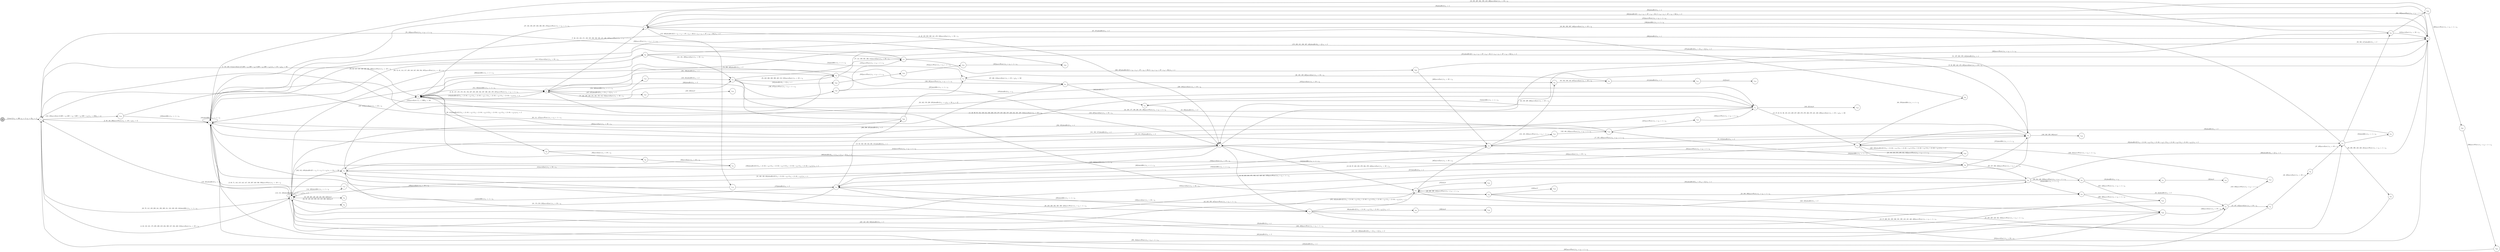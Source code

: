 digraph EFSM{
  graph [rankdir="LR", fontname="Latin Modern Math"];
  node [color="black", fillcolor="white", shape="circle", style="filled", fontname="Latin Modern Math"];
  edge [fontname="Latin Modern Math"];

  s0[fillcolor="gray", label=<s<sub>0</sub>>];
  s1[label=<s<sub>1</sub>>];
  s2[label=<s<sub>2</sub>>];
  s3[label=<s<sub>3</sub>>];
  s5[label=<s<sub>5</sub>>];
  s6[label=<s<sub>6</sub>>];
  s7[label=<s<sub>7</sub>>];
  s8[label=<s<sub>8</sub>>];
  s9[label=<s<sub>9</sub>>];
  s11[label=<s<sub>11</sub>>];
  s12[label=<s<sub>12</sub>>];
  s13[label=<s<sub>13</sub>>];
  s15[label=<s<sub>15</sub>>];
  s16[label=<s<sub>16</sub>>];
  s18[label=<s<sub>18</sub>>];
  s19[label=<s<sub>19</sub>>];
  s20[label=<s<sub>20</sub>>];
  s21[label=<s<sub>21</sub>>];
  s22[label=<s<sub>22</sub>>];
  s23[label=<s<sub>23</sub>>];
  s24[label=<s<sub>24</sub>>];
  s28[label=<s<sub>28</sub>>];
  s29[label=<s<sub>29</sub>>];
  s30[label=<s<sub>30</sub>>];
  s31[label=<s<sub>31</sub>>];
  s32[label=<s<sub>32</sub>>];
  s38[label=<s<sub>38</sub>>];
  s39[label=<s<sub>39</sub>>];
  s40[label=<s<sub>40</sub>>];
  s41[label=<s<sub>41</sub>>];
  s45[label=<s<sub>45</sub>>];
  s46[label=<s<sub>46</sub>>];
  s53[label=<s<sub>53</sub>>];
  s54[label=<s<sub>54</sub>>];
  s58[label=<s<sub>58</sub>>];
  s64[label=<s<sub>64</sub>>];
  s66[label=<s<sub>66</sub>>];
  s69[label=<s<sub>69</sub>>];
  s73[label=<s<sub>73</sub>>];
  s75[label=<s<sub>75</sub>>];
  s76[label=<s<sub>76</sub>>];
  s77[label=<s<sub>77</sub>>];
  s84[label=<s<sub>84</sub>>];
  s85[label=<s<sub>85</sub>>];
  s87[label=<s<sub>87</sub>>];
  s93[label=<s<sub>93</sub>>];
  s99[label=<s<sub>99</sub>>];
  s100[label=<s<sub>100</sub>>];
  s123[label=<s<sub>123</sub>>];
  s124[label=<s<sub>124</sub>>];
  s131[label=<s<sub>131</sub>>];
  s132[label=<s<sub>132</sub>>];
  s134[label=<s<sub>134</sub>>];
  s136[label=<s<sub>136</sub>>];
  s144[label=<s<sub>144</sub>>];
  s163[label=<s<sub>163</sub>>];
  s167[label=<s<sub>167</sub>>];
  s172[label=<s<sub>172</sub>>];
  s180[label=<s<sub>180</sub>>];
  s203[label=<s<sub>203</sub>>];
  s230[label=<s<sub>230</sub>>];
  s245[label=<s<sub>245</sub>>];
  s290[label=<s<sub>290</sub>>];
  s302[label=<s<sub>302</sub>>];
  s304[label=<s<sub>304</sub>>];
  s305[label=<s<sub>305</sub>>];
  s306[label=<s<sub>306</sub>>];
  s352[label=<s<sub>352</sub>>];
  s353[label=<s<sub>353</sub>>];
  s354[label=<s<sub>354</sub>>];
  s355[label=<s<sub>355</sub>>];
  s373[label=<s<sub>373</sub>>];
  s411[label=<s<sub>411</sub>>];
  s412[label=<s<sub>412</sub>>];
  s457[label=<s<sub>457</sub>>];
  s458[label=<s<sub>458</sub>>];
  s519[label=<s<sub>519</sub>>];

  s0->s1[label=<<i> [1]start:2/o<sub>1</sub> := 200, o<sub>2</sub> := 3, o<sub>3</sub> := 0&#91;r<sub>4</sub> := 1&#93;</i>>];
  s13->s2[label=<<i> [14]shieldHit:1/o<sub>1</sub> := -1 + i<sub>0</sub></i>>];
  s15->s16[label=<<i> [16, 212]alienHit:0/o<sub>1</sub> := 2</i>>];
  s23->s24[label=<<i> [24, 44]alienHit:0/o<sub>1</sub> := 3</i>>];
  s24->s2[label=<<i> [25]alienHit:0/o<sub>1</sub> := 4</i>>];
  s30->s31[label=<<i> [31]alienHit:0/o<sub>1</sub> := r<sub>4</sub></i>>];
  s31->s32[label=<<i> [32]win:0</i>>];
  s5->s38[label=<<i> [38, 413]alienHit:0&#91;!(!(!(r<sub>4</sub> &gt; 2&or;-94 &gt; r<sub>6</sub>)&or;!(r<sub>4</sub> &gt; 2&or;-94 &gt; r<sub>6</sub>))&or;!(!(r<sub>4</sub> &gt; 2&or;-94 &gt; r<sub>6</sub>)&or;!(r<sub>4</sub> &gt; 2&or;-94 &gt; r<sub>6</sub>)))&#93;/o<sub>1</sub> := 2</i>>];
  s38->s39[label=<<i> [39]moveEast:1/o<sub>1</sub> := 50 + i<sub>0</sub></i>>];
  s39->s40[label=<<i> [40]moveEast:1/o<sub>1</sub> := 50 + i<sub>0</sub></i>>];
  s40->s41[label=<<i> [41]moveEast:1/o<sub>1</sub> := 50 + i<sub>0</sub></i>>];
  s29->s23[label=<<i> [43]shieldHit:1/o<sub>1</sub> := -1 + i<sub>0</sub></i>>];
  s45->s46[label=<<i> [46, 438]moveEast:1/o<sub>1</sub> := 50 + i<sub>0</sub></i>>];
  s46->s19[label=<<i> [47, 439]moveEast:1/o<sub>1</sub> := 50 + i<sub>0</sub></i>>];
  s7->s8[label=<<i> [8, 49, 159, 283, 368, 441, 472, 538]moveEast:1/o<sub>1</sub> := 50 + i<sub>0</sub></i>>];
  s11->s54[label=<<i> [54]shieldHit:1/o<sub>1</sub> := -1 + i<sub>0</sub></i>>];
  s54->s8[label=<<i> [55, 393]alienHit:0/o<sub>1</sub> := 2</i>>];
  s19->s58[label=<<i> [58]shieldHit:1/o<sub>1</sub> := -1 + i<sub>0</sub></i>>];
  s58->s12[label=<<i> [59]alienHit:0/o<sub>1</sub> := 3</i>>];
  s12->s66[label=<<i> [66, 270]shieldHit:1/o<sub>1</sub> := -1 + i<sub>0</sub></i>>];
  s66->s2[label=<<i> [67, 271]alienHit:0/o<sub>1</sub> := 2</i>>];
  s69->s2[label=<<i> [70, 82, 115, 118, 149, 348, 505, 508]moveWest:1/o<sub>1</sub> := -50 + i<sub>0</sub></i>>];
  s2->s3[label=<<i> [3, 68, 71, 116, 119, 143, 147, 150, 207, 349, 506, 509]moveWest:1/o<sub>1</sub> := -50 + i<sub>0</sub></i>>];
  s69->s73[label=<<i> [73]shieldHit:1/o<sub>1</sub> := -1 + i<sub>0</sub></i>>];
  s77->s1[label=<<i> [78, 138]moveWest:1/o<sub>1</sub> := i<sub>0</sub> + -1 &times; r<sub>6</sub></i>>];
  s1->s2[label=<<i> [2, 89, 146, 206]moveWest:1/o<sub>1</sub> := -50 + i<sub>0</sub>&#91;r<sub>4</sub> := 5&#93;</i>>];
  s12->s19[label=<<i> [92]alienHit:0&#91;!(!(r<sub>4</sub> &gt; 2&or;-94 &gt; r<sub>6</sub>)&or;!(r<sub>4</sub> &gt; 2&or;-94 &gt; r<sub>6</sub>)), !(!(r<sub>4</sub> &gt; 2&or;-94 &gt; r<sub>6</sub>)&or;!(r<sub>4</sub> &gt; 2&or;-94 &gt; r<sub>6</sub>))&#93;/o<sub>1</sub> := 2</i>>];
  s19->s93[label=<<i> [93, 382, 417]alienHit:0/o<sub>1</sub> := 3</i>>];
  s93->s2[label=<<i> [94]alienHit:0/o<sub>1</sub> := 4</i>>];
  s18->s99[label=<<i> [99]alienHit:0&#91;!(!(r<sub>4</sub> &gt; 2&or;-94 &gt; r<sub>6</sub>)&or;!(r<sub>4</sub> &gt; 2&or;-94 &gt; r<sub>6</sub>))&#93;/o<sub>1</sub> := 5</i>>];
  s99->s100[label=<<i> [100]win:0</i>>];
  s2->s2[label=<<i> [101]shieldHit:1/o<sub>1</sub> := -1 + i<sub>0</sub></i>>];
  s87->s84[label=<<i> [107]moveEast:1/o<sub>1</sub> := 50 + i<sub>0</sub></i>>];
  s73->s87[label=<<i> [87, 106, 110]moveEast:1/o<sub>1</sub> := 50 + i<sub>0</sub>&#91;r<sub>6</sub> := 50&#93;</i>>];
  s87->s1[label=<<i> [88, 111, 127]moveWest:1/o<sub>1</sub> := i<sub>0</sub> + -1 &times; r<sub>6</sub></i>>];
  s3->s3[label=<<i> [113, 151, 323]alienHit:0&#91;!(5 &gt; r<sub>4</sub>&or;5 &gt; r<sub>4</sub>)&#93;/o<sub>1</sub> := 2</i>>];
  s3->s69[label=<<i> [69, 72, 81, 114, 117, 120, 148, 347, 350, 504, 507]moveWest:1/o<sub>1</sub> := -50 + i<sub>0</sub></i>>];
  s69->s75[label=<<i> [121, 351, 389]moveEast:1/o<sub>1</sub> := 50 + i<sub>0</sub></i>>];
  s75->s22[label=<<i> [122, 342]shieldHit:1/o<sub>1</sub> := -1 + i<sub>0</sub></i>>];
  s22->s123[label=<<i> [123]lose:0</i>>];
  s1->s124[label=<<i> [124, 128]moveEast:1&#91;!(200 &gt; i<sub>0</sub>&or;200 &gt; i<sub>0</sub>), !(200 &gt; i<sub>0</sub>&or;200 &gt; i<sub>0</sub>)&#93;/o<sub>1</sub> := 250&#91;r<sub>4</sub> := 4&#93;</i>>];
  s124->s76[label=<<i> [125]moveEast:1/o<sub>1</sub> := 300&#91;r<sub>6</sub> := 50&#93;</i>>];
  s76->s87[label=<<i> [126, 391]moveWest:1/o<sub>1</sub> := i<sub>0</sub> + -1 &times; r<sub>6</sub></i>>];
  s124->s2[label=<<i> [129]shieldHit:1/o<sub>1</sub> := -1 + i<sub>0</sub></i>>];
  s2->s15[label=<<i> [15, 83, 102, 130, 164, 201, 211]alienHit:0/o<sub>1</sub> := 1</i>>];
  s132->s6[label=<<i> [133, 427]moveEast:1/o<sub>1</sub> := 50 + i<sub>0</sub></i>>];
  s6->s134[label=<<i> [134, 340]shieldHit:1/o<sub>1</sub> := -1 + i<sub>0</sub></i>>];
  s134->s75[label=<<i> [135, 341]alienHit:0/o<sub>1</sub> := 2</i>>];
  s75->s136[label=<<i> [136, 477]moveWest:1/o<sub>1</sub> := i<sub>0</sub> + -1 &times; r<sub>6</sub></i>>];
  s136->s77[label=<<i> [137]moveWest:1/o<sub>1</sub> := i<sub>0</sub> + -1 &times; r<sub>6</sub></i>>];
  s77->s2[label=<<i> [142, 515]moveEast:1/o<sub>1</sub> := 50 + i<sub>0</sub></i>>];
  s3->s144[label=<<i> [144, 320]shieldHit:1/o<sub>1</sub> := -1 + i<sub>0</sub></i>>];
  s144->s1[label=<<i> [145, 321]alienHit:0/o<sub>1</sub> := 1</i>>];
  s5->s6[label=<<i> [154]alienHit:0&#91;!(!(r<sub>4</sub> &gt; 2&or;-94 &gt; r<sub>6</sub>)&or;!(r<sub>4</sub> &gt; 2&or;-94 &gt; r<sub>6</sub>)), !(!(r<sub>4</sub> &gt; 2&or;-94 &gt; r<sub>6</sub>)&or;!(r<sub>4</sub> &gt; 2&or;-94 &gt; r<sub>6</sub>))&#93;/o<sub>1</sub> := 3</i>>];
  s6->s7[label=<<i> [7, 36, 155, 158, 171, 192, 195, 236, 332, 335, 471, 488, 537]moveWest:1/o<sub>1</sub> := i<sub>0</sub> + -1 &times; r<sub>6</sub></i>>];
  s1->s11[label=<<i> [33, 162, 176, 220, 225]alienHit:0/o<sub>1</sub> := r<sub>4</sub>&#91;r<sub>6</sub> := 50, r<sub>4</sub> := 2&#93;</i>>];
  s11->s163[label=<<i> [163, 221]win:0</i>>];
  s15->s131[label=<<i> [131, 165, 232]moveWest:1/o<sub>1</sub> := i<sub>0</sub> + -1 &times; r<sub>6</sub></i>>];
  s131->s132[label=<<i> [132, 166, 233]moveWest:1/o<sub>1</sub> := i<sub>0</sub> + -1 &times; r<sub>6</sub></i>>];
  s132->s167[label=<<i> [167]moveWest:1/o<sub>1</sub> := i<sub>0</sub> + -1 &times; r<sub>6</sub></i>>];
  s167->s11[label=<<i> [168]moveWest:1/o<sub>1</sub> := i<sub>0</sub> + -1 &times; r<sub>6</sub></i>>];
  s11->s5[label=<<i> [34, 169, 177, 190, 226, 455, 486]moveWest:1/o<sub>1</sub> := i<sub>0</sub> + -1 &times; r<sub>6</sub></i>>];
  s7->s172[label=<<i> [172, 489]alienHit:0&#91;!(2 &times; r<sub>6</sub> + r<sub>4</sub> &times; -97 + r<sub>6</sub> &gt; 50&or;2 &times; r<sub>6</sub> + r<sub>4</sub> &times; -97 + r<sub>6</sub> &gt; 50)&#93;/o<sub>1</sub> := 2</i>>];
  s172->s13[label=<<i> [173]alienHit:0/o<sub>1</sub> := 3</i>>];
  s41->s16[label=<<i> [182]shieldHit:1/o<sub>1</sub> := -1 + i<sub>0</sub></i>>];
  s29->s2[label=<<i> [188]moveEast:1/o<sub>1</sub> := 50 + i<sub>0</sub></i>>];
  s7->s9[label=<<i> [196]shieldHit:1/o<sub>1</sub> := -1 + i<sub>0</sub></i>>];
  s9->s8[label=<<i> [51, 197, 263, 370, 443]alienHit:0/o<sub>1</sub> := 4</i>>];
  s8->s3[label=<<i> [52, 160, 198, 264]alienHit:0&#91;!(!(r<sub>4</sub> &gt; 2&or;-94 &gt; r<sub>6</sub>)&or;!(r<sub>4</sub> &gt; 2&or;-94 &gt; r<sub>6</sub>))&#93;/o<sub>1</sub> := 4</i>>];
  s76->s2[label=<<i> [200]shieldHit:1/o<sub>1</sub> := -1 + i<sub>0</sub></i>>];
  s15->s13[label=<<i> [202]shieldHit:1/o<sub>1</sub> := -1 + i<sub>0</sub></i>>];
  s203->s3[label=<<i> [204]moveEast:1/o<sub>1</sub> := 50 + i<sub>0</sub></i>>];
  s16->s2[label=<<i> [183, 213, 276]alienHit:0/o<sub>1</sub> := 3</i>>];
  s28->s13[label=<<i> [217]alienHit:0/o<sub>1</sub> := 4</i>>];
  s13->s3[label=<<i> [61, 174, 218, 223]moveEast:1/o<sub>1</sub> := 50 + i<sub>0</sub></i>>];
  s6->s11[label=<<i> [228, 485]moveEast:1/o<sub>1</sub> := 50 + i<sub>0</sub></i>>];
  s12->s230[label=<<i> [230, 493]alienHit:0&#91;!(!(!(r<sub>4</sub> &gt; 2&or;-94 &gt; r<sub>6</sub>)&or;!(r<sub>4</sub> &gt; 2&or;-94 &gt; r<sub>6</sub>))&or;!(!(r<sub>4</sub> &gt; 2&or;-94 &gt; r<sub>6</sub>)&or;!(r<sub>4</sub> &gt; 2&or;-94 &gt; r<sub>6</sub>)))&#93;/o<sub>1</sub> := 3</i>>];
  s230->s15[label=<<i> [231]moveWest:1/o<sub>1</sub> := i<sub>0</sub> + -1 &times; r<sub>6</sub></i>>];
  s132->s5[label=<<i> [234, 525]alienHit:0/o<sub>1</sub> := 4</i>>];
  s30->s245[label=<<i> [245, 449]moveWest:1/o<sub>1</sub> := i<sub>0</sub> + -1 &times; r<sub>6</sub></i>>];
  s245->s41[label=<<i> [246, 450]moveWest:1/o<sub>1</sub> := i<sub>0</sub> + -1 &times; r<sub>6</sub></i>>];
  s41->s5[label=<<i> [247, 313]moveEast:1/o<sub>1</sub> := 50 + i<sub>0</sub></i>>];
  s76->s77[label=<<i> [77, 141, 250, 301, 406, 514]moveEast:1/o<sub>1</sub> := 50 + i<sub>0</sub></i>>];
  s77->s16[label=<<i> [251]alienHit:0&#91;2 &times; r<sub>6</sub> + r<sub>4</sub> &times; -97 + r<sub>6</sub> &gt; 50, 2 &times; r<sub>6</sub> + r<sub>4</sub> &times; -97 + r<sub>6</sub> &gt; 50&#93;/o<sub>1</sub> := 2</i>>];
  s18->s9[label=<<i> [254]moveEast:1/o<sub>1</sub> := 50 + i<sub>0</sub></i>>];
  s7->s9[label=<<i> [262]alienHit:0&#91;2 &times; r<sub>6</sub> + r<sub>4</sub> &times; -97 + r<sub>6</sub> &gt; 50, 2 &times; r<sub>6</sub> + r<sub>4</sub> &times; -97 + r<sub>6</sub> &gt; 50&#93;/o<sub>1</sub> := 3</i>>];
  s69->s9[label=<<i> [266]alienHit:0/o<sub>1</sub> := 1</i>>];
  s28->s16[label=<<i> [275]shieldHit:1/o<sub>1</sub> := -1 + i<sub>0</sub></i>>];
  s22->s23[label=<<i> [23, 289, 399]moveWest:1/o<sub>1</sub> := i<sub>0</sub> + -1 &times; r<sub>6</sub></i>>];
  s23->s290[label=<<i> [290, 400]moveWest:1/o<sub>1</sub> := i<sub>0</sub> + -1 &times; r<sub>6</sub></i>>];
  s290->s1[label=<<i> [291, 344]moveWest:1/o<sub>1</sub> := i<sub>0</sub> + -1 &times; r<sub>6</sub></i>>];
  s18->s13[label=<<i> [295]shieldHit:1/o<sub>1</sub> := -1 + i<sub>0</sub></i>>];
  s203->s73[label=<<i> [297]shieldHit:1/o<sub>1</sub> := -1 + i<sub>0</sub></i>>];
  s77->s302[label=<<i> [302, 407]alienHit:0&#91;!(2 &times; r<sub>6</sub> + r<sub>4</sub> &times; -97 + r<sub>6</sub> &gt; 50&or;2 &times; r<sub>6</sub> + r<sub>4</sub> &times; -97 + r<sub>6</sub> &gt; 50)&#93;/o<sub>1</sub> := 4</i>>];
  s302->s93[label=<<i> [303]moveWest:1/o<sub>1</sub> := i<sub>0</sub> + -1 &times; r<sub>6</sub></i>>];
  s93->s304[label=<<i> [304, 383]moveWest:1/o<sub>1</sub> := i<sub>0</sub> + -1 &times; r<sub>6</sub></i>>];
  s304->s305[label=<<i> [305]moveWest:1/o<sub>1</sub> := i<sub>0</sub> + -1 &times; r<sub>6</sub></i>>];
  s305->s306[label=<<i> [306]moveWest:1/o<sub>1</sub> := i<sub>0</sub> + -1 &times; r<sub>6</sub></i>>];
  s306->s3[label=<<i> [307]moveWest:1/o<sub>1</sub> := i<sub>0</sub> + -1 &times; r<sub>6</sub></i>>];
  s3->s41[label=<<i> [242, 312, 459]alienHit:0&#91;5 &gt; r<sub>4</sub>, 5 &gt; r<sub>4</sub>, 5 &gt; r<sub>4</sub>&#93;/o<sub>1</sub> := 1&#91;r<sub>6</sub> := 50&#93;</i>>];
  s5->s6[label=<<i> [314, 526]shieldHit:1/o<sub>1</sub> := -1 + i<sub>0</sub></i>>];
  s16->s3[label=<<i> [316]moveEast:1/o<sub>1</sub> := 50 + i<sub>0</sub></i>>];
  s3->s1[label=<<i> [4, 62, 152, 161, 175, 205, 208, 219, 224, 308, 317, 324, 402, 510]moveEast:1/o<sub>1</sub> := 50 + i<sub>0</sub></i>>];
  s1->s3[label=<<i> [63, 79, 112, 139, 209, 241, 292, 309, 311, 318, 322, 325, 345]shieldHit:1/o<sub>1</sub> := -1 + i<sub>0</sub></i>>];
  s3->s64[label=<<i> [64, 80, 140, 210, 293, 310, 319, 326, 346]lose:0</i>>];
  s13->s203[label=<<i> [203, 296, 327]alienHit:0/o<sub>1</sub> := 2</i>>];
  s203->s5[label=<<i> [328]alienHit:0/o<sub>1</sub> := 3</i>>];
  s75->s76[label=<<i> [76, 249, 300, 330, 390, 405, 513, 535]moveEast:1/o<sub>1</sub> := 50 + i<sub>0</sub></i>>];
  s76->s6[label=<<i> [331, 536]alienHit:0/o<sub>1</sub> := 4</i>>];
  s16->s180[label=<<i> [180, 240, 339, 388]win:0</i>>];
  s22->s290[label=<<i> [343, 435]alienHit:0/o<sub>1</sub> := 3</i>>];
  s75->s352[label=<<i> [352]alienHit:0&#91;r<sub>4</sub> &gt; 2&#93;/o<sub>1</sub> := 1</i>>];
  s352->s353[label=<<i> [353]moveWest:1/o<sub>1</sub> := i<sub>0</sub> + -1 &times; r<sub>6</sub></i>>];
  s353->s354[label=<<i> [354]moveWest:1/o<sub>1</sub> := i<sub>0</sub> + -1 &times; r<sub>6</sub></i>>];
  s354->s355[label=<<i> [355]moveWest:1/o<sub>1</sub> := i<sub>0</sub> + -1 &times; r<sub>6</sub></i>>];
  s355->s2[label=<<i> [356]moveWest:1/o<sub>1</sub> := i<sub>0</sub> + -1 &times; r<sub>6</sub></i>>];
  s29->s9[label=<<i> [360]alienHit:0&#91;r<sub>4</sub> &gt; 2&#93;/o<sub>1</sub> := 3</i>>];
  s19->s7[label=<<i> [48, 261, 282, 367, 440]moveEast:1/o<sub>1</sub> := 50 + i<sub>0</sub></i>>];
  s18->s21[label=<<i> [372, 424]alienHit:0&#91;!(!(!(r<sub>4</sub> &gt; 2&or;-94 &gt; r<sub>6</sub>)&or;!(r<sub>4</sub> &gt; 2&or;-94 &gt; r<sub>6</sub>))&or;!(!(r<sub>4</sub> &gt; 2&or;-94 &gt; r<sub>6</sub>)&or;!(r<sub>4</sub> &gt; 2&or;-94 &gt; r<sub>6</sub>)))&#93;/o<sub>1</sub> := 4</i>>];
  s21->s373[label=<<i> [373]win:0</i>>];
  s75->s9[label=<<i> [375]alienHit:0&#91;!(r<sub>4</sub> &gt; 2&or;r<sub>4</sub> &gt; 2)&#93;/o<sub>1</sub> := 2</i>>];
  s9->s2[label=<<i> [10, 255, 267, 361, 376, 419, 496]moveEast:1/o<sub>1</sub> := 50 + i<sub>0</sub></i>>];
  s13->s18[label=<<i> [98, 259, 280, 294, 365, 380, 423]moveWest:1/o<sub>1</sub> := i<sub>0</sub> + -1 &times; r<sub>6</sub></i>>];
  s304->s7[label=<<i> [384]alienHit:0/o<sub>1</sub> := 4</i>>];
  s7->s5[label=<<i> [37, 156, 193, 237, 333, 336, 385, 475]moveWest:1/o<sub>1</sub> := i<sub>0</sub> + -1 &times; r<sub>6</sub></i>>];
  s5->s6[label=<<i> [6, 35, 157, 170, 178, 191, 194, 227, 235, 238, 334, 337, 386, 456, 470, 487]moveWest:1/o<sub>1</sub> := i<sub>0</sub> + -1 &times; r<sub>6</sub></i>>];
  s6->s16[label=<<i> [179, 239, 315, 338, 387, 428]alienHit:0&#91;r<sub>4</sub> &gt; 2&#93;/o<sub>1</sub> := 2</i>>];
  s87->s54[label=<<i> [392]alienHit:0/o<sub>1</sub> := 1</i>>];
  s21->s22[label=<<i> [22, 288, 398, 434]moveWest:1/o<sub>1</sub> := i<sub>0</sub> + -1 &times; r<sub>6</sub></i>>];
  s290->s3[label=<<i> [401]alienHit:0/o<sub>1</sub> := 3</i>>];
  s1->s5[label=<<i> [5, 153, 403, 511]moveEast:1&#91;!(!(200 &gt; i<sub>0</sub>&or;200 &gt; i<sub>0</sub>)&or;!(200 &gt; i<sub>0</sub>&or;200 &gt; i<sub>0</sub>))&#93;/o<sub>1</sub> := 50 + i<sub>0</sub>&#91;r<sub>6</sub> := 50&#93;</i>>];
  s302->s15[label=<<i> [408]moveEast:1/o<sub>1</sub> := 50 + i<sub>0</sub></i>>];
  s15->s84[label=<<i> [84, 103, 409, 466]moveEast:1/o<sub>1</sub> := 50 + i<sub>0</sub></i>>];
  s85->s411[label=<<i> [411]alienHit:0/o<sub>1</sub> := 5</i>>];
  s411->s412[label=<<i> [412]win:0</i>>];
  s38->s8[label=<<i> [414]moveWest:1/o<sub>1</sub> := i<sub>0</sub> + -1 &times; r<sub>6</sub></i>>];
  s93->s9[label=<<i> [418]moveEast:1/o<sub>1</sub> := 50 + i<sub>0</sub></i>>];
  s12->s13[label=<<i> [13, 60, 97, 222, 258, 279, 364, 379, 422]moveEast:1/o<sub>1</sub> := 50 + i<sub>0</sub></i>>];
  s16->s8[label=<<i> [17, 252, 429]moveWest:1/o<sub>1</sub> := i<sub>0</sub> + -1 &times; r<sub>6</sub></i>>];
  s290->s24[label=<<i> [436]moveEast:1/o<sub>1</sub> := 50 + i<sub>0</sub></i>>];
  s24->s45[label=<<i> [45, 437, 452]moveEast:1/o<sub>1</sub> := 50 + i<sub>0</sub></i>>];
  s8->s9[label=<<i> [9, 50, 369, 442, 473, 495]moveEast:1/o<sub>1</sub> := 50 + i<sub>0</sub></i>>];
  s8->s21[label=<<i> [444]shieldHit:1/o<sub>1</sub> := -1 + i<sub>0</sub></i>>];
  s21->s3[label=<<i> [425, 445, 483, 502]alienHit:0/o<sub>1</sub> := 5</i>>];
  s41->s29[label=<<i> [42, 243, 359, 447]moveWest:1/o<sub>1</sub> := i<sub>0</sub> + -1 &times; r<sub>6</sub></i>>];
  s29->s30[label=<<i> [30, 244, 448, 523]moveWest:1/o<sub>1</sub> := i<sub>0</sub> + -1 &times; r<sub>6</sub></i>>];
  s41->s24[label=<<i> [451, 518, 529]alienHit:0&#91;!(r<sub>4</sub> &gt; 2&or;r<sub>4</sub> &gt; 2)&#93;/o<sub>1</sub> := 3</i>>];
  s45->s2[label=<<i> [453]alienHit:0/o<sub>1</sub> := 4</i>>];
  s6->s457[label=<<i> [457, 527]alienHit:0&#91;!(r<sub>4</sub> &gt; 2&or;r<sub>4</sub> &gt; 2)&#93;/o<sub>1</sub> := 5</i>>];
  s457->s458[label=<<i> [458, 528]win:0</i>>];
  s41->s8[label=<<i> [460]alienHit:0&#91;r<sub>4</sub> &gt; 2, r<sub>4</sub> &gt; 2, r<sub>4</sub> &gt; 2&#93;/o<sub>1</sub> := 2</i>>];
  s8->s18[label=<<i> [18, 56, 253, 284, 371, 394, 415, 430, 461, 479]moveWest:1/o<sub>1</sub> := i<sub>0</sub> + -1 &times; r<sub>6</sub></i>>];
  s18->s19[label=<<i> [19, 57, 260, 281, 285, 366, 381, 395, 416, 431, 462, 480]moveWest:1/o<sub>1</sub> := i<sub>0</sub> + -1 &times; r<sub>6</sub></i>>];
  s19->s20[label=<<i> [20, 286, 396, 432, 463, 481]moveWest:1/o<sub>1</sub> := i<sub>0</sub> + -1 &times; r<sub>6</sub></i>>];
  s20->s21[label=<<i> [21, 287, 397, 433, 464, 482]moveWest:1/o<sub>1</sub> := i<sub>0</sub> + -1 &times; r<sub>6</sub></i>>];
  s21->s15[label=<<i> [465]moveEast:1/o<sub>1</sub> := 50 + i<sub>0</sub></i>>];
  s84->s85[label=<<i> [85, 104, 108, 410, 467]moveEast:1/o<sub>1</sub> := 50 + i<sub>0</sub></i>>];
  s85->s73[label=<<i> [86, 105, 109, 468]moveEast:1/o<sub>1</sub> := 50 + i<sub>0</sub></i>>];
  s73->s5[label=<<i> [74, 298, 469]alienHit:0/o<sub>1</sub> := 3</i>>];
  s9->s7[label=<<i> [474]moveWest:1/o<sub>1</sub> := i<sub>0</sub> + -1 &times; r<sub>6</sub></i>>];
  s5->s75[label=<<i> [75, 248, 299, 329, 374, 404, 476, 512, 534]moveEast:1/o<sub>1</sub> := 50 + i<sub>0</sub></i>>];
  s136->s8[label=<<i> [478]alienHit:0/o<sub>1</sub> := r<sub>4</sub></i>>];
  s172->s2[label=<<i> [490]moveEast:1/o<sub>1</sub> := 50 + i<sub>0</sub></i>>];
  s2->s11[label=<<i> [11, 26, 90, 95, 184, 189, 214, 256, 268, 272, 277, 357, 362, 377, 420, 454, 491, 497, 516]moveEast:1/o<sub>1</sub> := 50 + i<sub>0</sub></i>>];
  s11->s12[label=<<i> [12, 27, 65, 91, 96, 185, 215, 229, 257, 269, 273, 278, 363, 378, 421, 492, 498]moveEast:1/o<sub>1</sub> := 50 + i<sub>0</sub>&#91;r<sub>6</sub> := 50&#93;</i>>];
  s230->s8[label=<<i> [494]moveEast:1/o<sub>1</sub> := 50 + i<sub>0</sub></i>>];
  s12->s28[label=<<i> [28, 186, 216, 274, 499, 521, 532]moveWest:1/o<sub>1</sub> := i<sub>0</sub> + -1 &times; r<sub>6</sub></i>>];
  s28->s29[label=<<i> [29, 187, 500, 522]moveWest:1/o<sub>1</sub> := i<sub>0</sub> + -1 &times; r<sub>6</sub></i>>];
  s29->s21[label=<<i> [501]alienHit:0&#91;!(r<sub>4</sub> &gt; 2&or;r<sub>4</sub> &gt; 2)&#93;/o<sub>1</sub> := 4</i>>];
  s3->s53[label=<<i> [53, 199, 265, 426, 446, 484, 503, 540]win:0</i>>];
  s11->s41[label=<<i> [181, 358, 517]alienHit:0/o<sub>1</sub> := 2</i>>];
  s24->s519[label=<<i> [519, 530]moveWest:1/o<sub>1</sub> := i<sub>0</sub> + -1 &times; r<sub>6</sub></i>>];
  s519->s12[label=<<i> [520, 531]moveWest:1/o<sub>1</sub> := i<sub>0</sub> + -1 &times; r<sub>6</sub></i>>];
  s30->s132[label=<<i> [524]shieldHit:1/o<sub>1</sub> := -1 + i<sub>0</sub></i>>];
  s28->s5[label=<<i> [533]moveEast:1/o<sub>1</sub> := 50 + i<sub>0</sub></i>>];
  s8->s3[label=<<i> [539]alienHit:0&#91;!(!(!(r<sub>4</sub> &gt; 2&or;-94 &gt; r<sub>6</sub>)&or;!(r<sub>4</sub> &gt; 2&or;-94 &gt; r<sub>6</sub>))&or;!(!(r<sub>4</sub> &gt; 2&or;-94 &gt; r<sub>6</sub>)&or;!(r<sub>4</sub> &gt; 2&or;-94 &gt; r<sub>6</sub>)))&#93;/o<sub>1</sub> := 5</i>>];
}